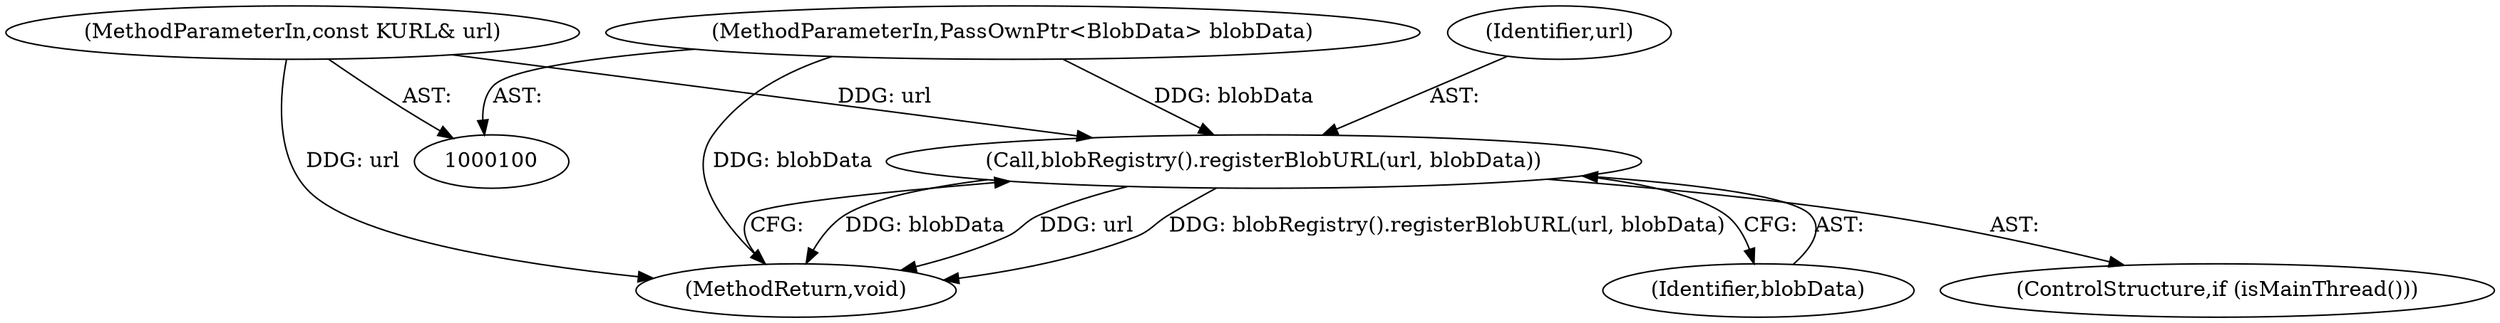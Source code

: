 digraph "1_Chrome_d0c31f0342cefc46a3b3d80359a9779d044d4c0d_9@del" {
"1000106" [label="(Call,blobRegistry().registerBlobURL(url, blobData))"];
"1000101" [label="(MethodParameterIn,const KURL& url)"];
"1000102" [label="(MethodParameterIn,PassOwnPtr<BlobData> blobData)"];
"1000102" [label="(MethodParameterIn,PassOwnPtr<BlobData> blobData)"];
"1000107" [label="(Identifier,url)"];
"1000106" [label="(Call,blobRegistry().registerBlobURL(url, blobData))"];
"1000104" [label="(ControlStructure,if (isMainThread()))"];
"1000108" [label="(Identifier,blobData)"];
"1000121" [label="(MethodReturn,void)"];
"1000101" [label="(MethodParameterIn,const KURL& url)"];
"1000106" -> "1000104"  [label="AST: "];
"1000106" -> "1000108"  [label="CFG: "];
"1000107" -> "1000106"  [label="AST: "];
"1000108" -> "1000106"  [label="AST: "];
"1000121" -> "1000106"  [label="CFG: "];
"1000106" -> "1000121"  [label="DDG: blobData"];
"1000106" -> "1000121"  [label="DDG: url"];
"1000106" -> "1000121"  [label="DDG: blobRegistry().registerBlobURL(url, blobData)"];
"1000101" -> "1000106"  [label="DDG: url"];
"1000102" -> "1000106"  [label="DDG: blobData"];
"1000101" -> "1000100"  [label="AST: "];
"1000101" -> "1000121"  [label="DDG: url"];
"1000102" -> "1000100"  [label="AST: "];
"1000102" -> "1000121"  [label="DDG: blobData"];
}
